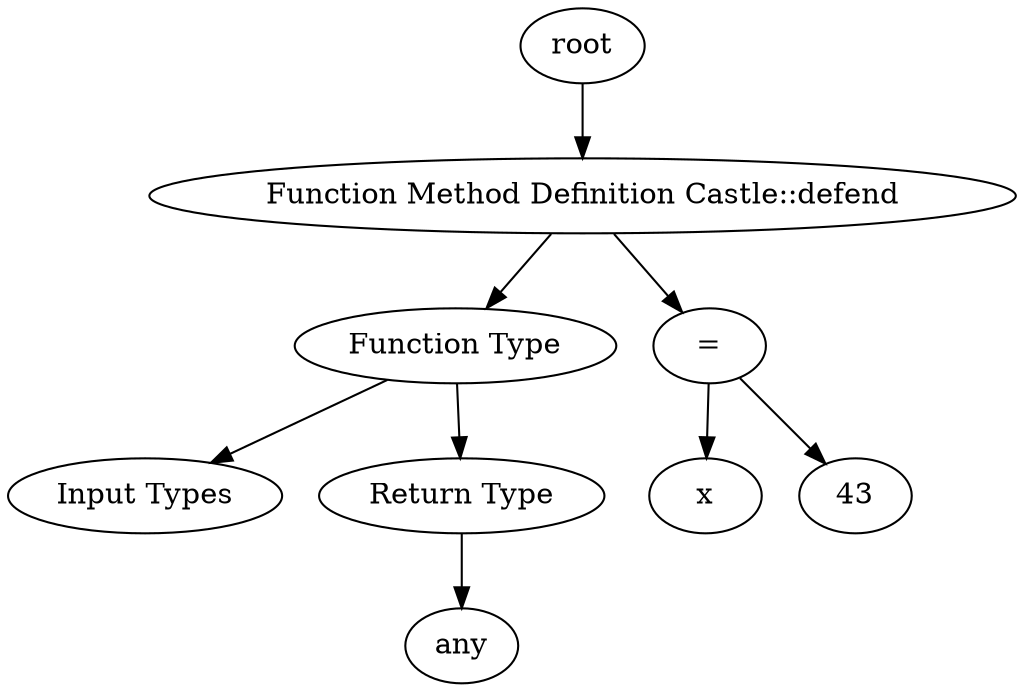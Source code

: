 digraph G { 
 "0"   [label="root"]; 
 "1"   [label="Function Method Definition Castle::defend"]; 
 "0" -> "1"; 
 "2"   [label="Function Type"]; 
 "1" -> "2"; 
 "3"   [label="Input Types"]; 
 "2" -> "3"; 
 "4"   [label="Return Type"]; 
 "2" -> "4"; 
 "5"   [label="any"]; 
 "4" -> "5"; 
 "6"   [label="="]; 
 "1" -> "6"; 
 "7"   [label="x"]; 
 "6" -> "7"; 
 "8"   [label="43"]; 
 "6" -> "8"; 
 }